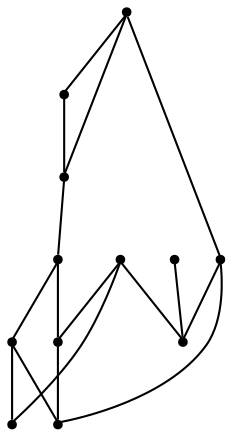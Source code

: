 graph {
  node [shape=point,comment="{\"directed\":false,\"doi\":\"10.1007/978-3-030-68766-3_14\",\"figure\":\"2 (1)\"}"]

  v0 [pos="536.6061239640054,524.1463774837089"]
  v1 [pos="536.6063226778107,340.784809101022"]
  v2 [pos="469.929034001814,340.784809101022"]
  v3 [pos="436.5903896638156,407.46128060281086"]
  v4 [pos="453.2598946495156,607.4899161596072"]
  v5 [pos="453.2597118328148,540.8142236063885"]
  v6 [pos="403.2515466120119,374.1240622541305"]
  v7 [pos="403.2517453258172,340.784809101022"]
  v8 [pos="369.9131009878188,474.1377521045997"]
  v9 [pos="336.5744566498204,340.784809101022"]
  v10 [pos="303.23581231182203,424.13039847825803"]
  v11 [pos="269.8971679738237,340.784809101022"]

  v0 -- v6 [id="-1",pos="536.6061239640054,524.1463774837089 553.2756368982576,524.1451057309414 553.2756368982576,524.1451057309414 553.2756368982576,524.1451057309414 569.9449590672568,524.1451057309414 569.9449590672568,524.1451057309414 569.9449590672568,524.1451057309414 569.9449590672568,374.1230448519164 569.9449590672568,374.1230448519164 569.9449590672568,374.1230448519164 469.92902605326174,374.1230448519164 469.92902605326174,374.1230448519164 469.92902605326174,374.1230448519164 403.2515466120119,374.1240622541305 403.2515466120119,374.1240622541305 403.2515466120119,374.1240622541305"]
  v7 -- v2 [id="-2",pos="403.2517453258172,340.784809101022 469.929034001814,340.784809101022 469.929034001814,340.784809101022 469.929034001814,340.784809101022"]
  v10 -- v11 [id="-4",pos="303.23581231182203,424.13039847825803 269.89716002527143,424.13039847825803 269.89716002527143,424.13039847825803 269.89716002527143,424.13039847825803 269.8971679738237,340.784809101022 269.8971679738237,340.784809101022 269.8971679738237,340.784809101022"]
  v10 -- v9 [id="-5",pos="303.23581231182203,424.13039847825803 336.5744487012682,424.13039847825803 336.5744487012682,424.13039847825803 336.5744487012682,424.13039847825803 336.5744566498204,340.784809101022 336.5744566498204,340.784809101022 336.5744566498204,340.784809101022"]
  v9 -- v7 [id="-6",pos="336.5744566498204,340.784809101022 403.2517453258172,340.784809101022 403.2517453258172,340.784809101022 403.2517453258172,340.784809101022"]
  v11 -- v9 [id="-7",pos="269.8971679738237,340.784809101022 336.5744566498204,340.784809101022 336.5744566498204,340.784809101022 336.5744566498204,340.784809101022"]
  v0 -- v1 [id="-9",pos="536.6061239640054,524.1463774837089 536.6063226778107,340.784809101022 536.6063226778107,340.784809101022 536.6063226778107,340.784809101022"]
  v0 -- v5 [id="-10",pos="536.6061239640054,524.1463774837089 536.6063147292585,540.8142236063885 536.6063147292585,540.8142236063885 536.6063147292585,540.8142236063885 453.2597118328148,540.8142236063885 453.2597118328148,540.8142236063885 453.2597118328148,540.8142236063885"]
  v2 -- v3 [id="-11",pos="469.929034001814,340.784809101022 469.92902605326174,407.46128060281086 469.92902605326174,407.46128060281086 469.92902605326174,407.46128060281086 436.5903896638156,407.46128060281086 436.5903896638156,407.46128060281086 436.5903896638156,407.46128060281086"]
  v8 -- v3 [id="-12",pos="369.9131009878188,474.1377521045997 436.59038171526333,474.13775210459966 436.59038171526333,474.13775210459966 436.59038171526333,474.13775210459966 436.5903896638156,407.46128060281086 436.5903896638156,407.46128060281086 436.5903896638156,407.46128060281086"]
  v10 -- v8 [id="-13",pos="303.23581231182203,424.13039847825803 303.23580436326984,474.13775210459966 303.23580436326984,474.13775210459966 303.23580436326984,474.13775210459966 369.9131009878188,474.1377521045997 369.9131009878188,474.1377521045997 369.9131009878188,474.1377521045997"]
  v4 -- v5 [id="-14",pos="453.2598946495156,607.4899161596072 453.2597118328148,540.8142236063885 453.2597118328148,540.8142236063885 453.2597118328148,540.8142236063885"]
  v6 -- v3 [id="-15",pos="403.2515466120119,374.1240622541305 403.251737377265,407.46128060281086 403.251737377265,407.46128060281086 403.251737377265,407.46128060281086 436.5903896638156,407.46128060281086 436.5903896638156,407.46128060281086 436.5903896638156,407.46128060281086"]
  v7 -- v6 [id="-16",pos="403.2517453258172,340.784809101022 403.2515466120119,374.1240622541305 403.2515466120119,374.1240622541305 403.2515466120119,374.1240622541305"]
  v2 -- v1 [id="-17",pos="469.929034001814,340.784809101022 536.6063226778107,340.784809101022 536.6063226778107,340.784809101022 536.6063226778107,340.784809101022"]
  v8 -- v5 [id="-18",pos="369.9131009878188,474.1377521045997 369.9130930392666,540.8142236063885 369.9130930392666,540.8142236063885 369.9130930392666,540.8142236063885 453.2597118328148,540.8142236063885 453.2597118328148,540.8142236063885 453.2597118328148,540.8142236063885"]
}